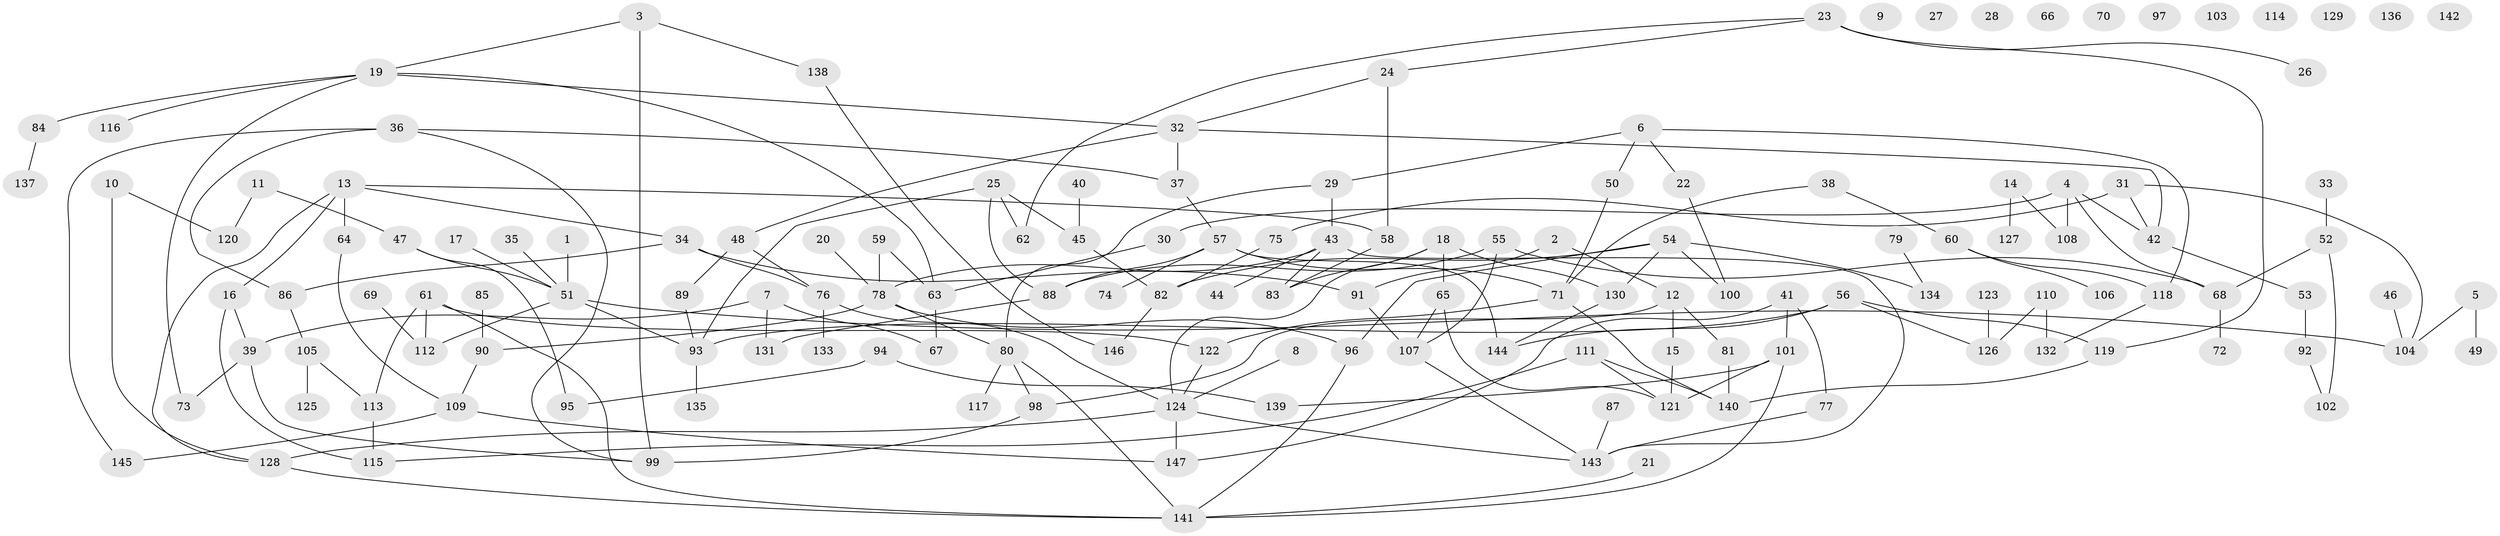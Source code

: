 // coarse degree distribution, {1: 0.19047619047619047, 4: 0.14285714285714285, 3: 0.17142857142857143, 6: 0.01904761904761905, 5: 0.09523809523809523, 0: 0.10476190476190476, 2: 0.20952380952380953, 7: 0.0380952380952381, 8: 0.009523809523809525, 9: 0.01904761904761905}
// Generated by graph-tools (version 1.1) at 2025/23/03/03/25 07:23:26]
// undirected, 147 vertices, 189 edges
graph export_dot {
graph [start="1"]
  node [color=gray90,style=filled];
  1;
  2;
  3;
  4;
  5;
  6;
  7;
  8;
  9;
  10;
  11;
  12;
  13;
  14;
  15;
  16;
  17;
  18;
  19;
  20;
  21;
  22;
  23;
  24;
  25;
  26;
  27;
  28;
  29;
  30;
  31;
  32;
  33;
  34;
  35;
  36;
  37;
  38;
  39;
  40;
  41;
  42;
  43;
  44;
  45;
  46;
  47;
  48;
  49;
  50;
  51;
  52;
  53;
  54;
  55;
  56;
  57;
  58;
  59;
  60;
  61;
  62;
  63;
  64;
  65;
  66;
  67;
  68;
  69;
  70;
  71;
  72;
  73;
  74;
  75;
  76;
  77;
  78;
  79;
  80;
  81;
  82;
  83;
  84;
  85;
  86;
  87;
  88;
  89;
  90;
  91;
  92;
  93;
  94;
  95;
  96;
  97;
  98;
  99;
  100;
  101;
  102;
  103;
  104;
  105;
  106;
  107;
  108;
  109;
  110;
  111;
  112;
  113;
  114;
  115;
  116;
  117;
  118;
  119;
  120;
  121;
  122;
  123;
  124;
  125;
  126;
  127;
  128;
  129;
  130;
  131;
  132;
  133;
  134;
  135;
  136;
  137;
  138;
  139;
  140;
  141;
  142;
  143;
  144;
  145;
  146;
  147;
  1 -- 51;
  2 -- 12;
  2 -- 91;
  3 -- 19;
  3 -- 99;
  3 -- 138;
  4 -- 30;
  4 -- 42;
  4 -- 68;
  4 -- 108;
  5 -- 49;
  5 -- 104;
  6 -- 22;
  6 -- 29;
  6 -- 50;
  6 -- 118;
  7 -- 39;
  7 -- 67;
  7 -- 131;
  8 -- 124;
  10 -- 120;
  10 -- 128;
  11 -- 47;
  11 -- 120;
  12 -- 15;
  12 -- 81;
  12 -- 98;
  13 -- 16;
  13 -- 34;
  13 -- 58;
  13 -- 64;
  13 -- 128;
  14 -- 108;
  14 -- 127;
  15 -- 121;
  16 -- 39;
  16 -- 115;
  17 -- 51;
  18 -- 65;
  18 -- 83;
  18 -- 124;
  18 -- 130;
  19 -- 32;
  19 -- 63;
  19 -- 73;
  19 -- 84;
  19 -- 116;
  20 -- 78;
  21 -- 141;
  22 -- 100;
  23 -- 24;
  23 -- 26;
  23 -- 62;
  23 -- 119;
  24 -- 32;
  24 -- 58;
  25 -- 45;
  25 -- 62;
  25 -- 88;
  25 -- 93;
  29 -- 43;
  29 -- 80;
  30 -- 63;
  31 -- 42;
  31 -- 75;
  31 -- 104;
  32 -- 37;
  32 -- 42;
  32 -- 48;
  33 -- 52;
  34 -- 76;
  34 -- 86;
  34 -- 91;
  35 -- 51;
  36 -- 37;
  36 -- 86;
  36 -- 99;
  36 -- 145;
  37 -- 57;
  38 -- 60;
  38 -- 71;
  39 -- 73;
  39 -- 99;
  40 -- 45;
  41 -- 77;
  41 -- 101;
  41 -- 147;
  42 -- 53;
  43 -- 44;
  43 -- 78;
  43 -- 83;
  43 -- 143;
  45 -- 82;
  46 -- 104;
  47 -- 51;
  47 -- 95;
  48 -- 76;
  48 -- 89;
  50 -- 71;
  51 -- 93;
  51 -- 104;
  51 -- 112;
  52 -- 68;
  52 -- 102;
  53 -- 92;
  54 -- 82;
  54 -- 96;
  54 -- 100;
  54 -- 130;
  54 -- 134;
  55 -- 68;
  55 -- 88;
  55 -- 107;
  56 -- 93;
  56 -- 119;
  56 -- 126;
  56 -- 144;
  57 -- 71;
  57 -- 74;
  57 -- 88;
  57 -- 144;
  58 -- 83;
  59 -- 63;
  59 -- 78;
  60 -- 106;
  60 -- 118;
  61 -- 112;
  61 -- 113;
  61 -- 122;
  61 -- 141;
  63 -- 67;
  64 -- 109;
  65 -- 107;
  65 -- 121;
  68 -- 72;
  69 -- 112;
  71 -- 122;
  71 -- 140;
  75 -- 82;
  76 -- 124;
  76 -- 133;
  77 -- 143;
  78 -- 80;
  78 -- 90;
  78 -- 96;
  79 -- 134;
  80 -- 98;
  80 -- 117;
  80 -- 141;
  81 -- 140;
  82 -- 146;
  84 -- 137;
  85 -- 90;
  86 -- 105;
  87 -- 143;
  88 -- 131;
  89 -- 93;
  90 -- 109;
  91 -- 107;
  92 -- 102;
  93 -- 135;
  94 -- 95;
  94 -- 139;
  96 -- 141;
  98 -- 99;
  101 -- 121;
  101 -- 139;
  101 -- 141;
  105 -- 113;
  105 -- 125;
  107 -- 143;
  109 -- 145;
  109 -- 147;
  110 -- 126;
  110 -- 132;
  111 -- 115;
  111 -- 121;
  111 -- 140;
  113 -- 115;
  118 -- 132;
  119 -- 140;
  122 -- 124;
  123 -- 126;
  124 -- 128;
  124 -- 143;
  124 -- 147;
  128 -- 141;
  130 -- 144;
  138 -- 146;
}
